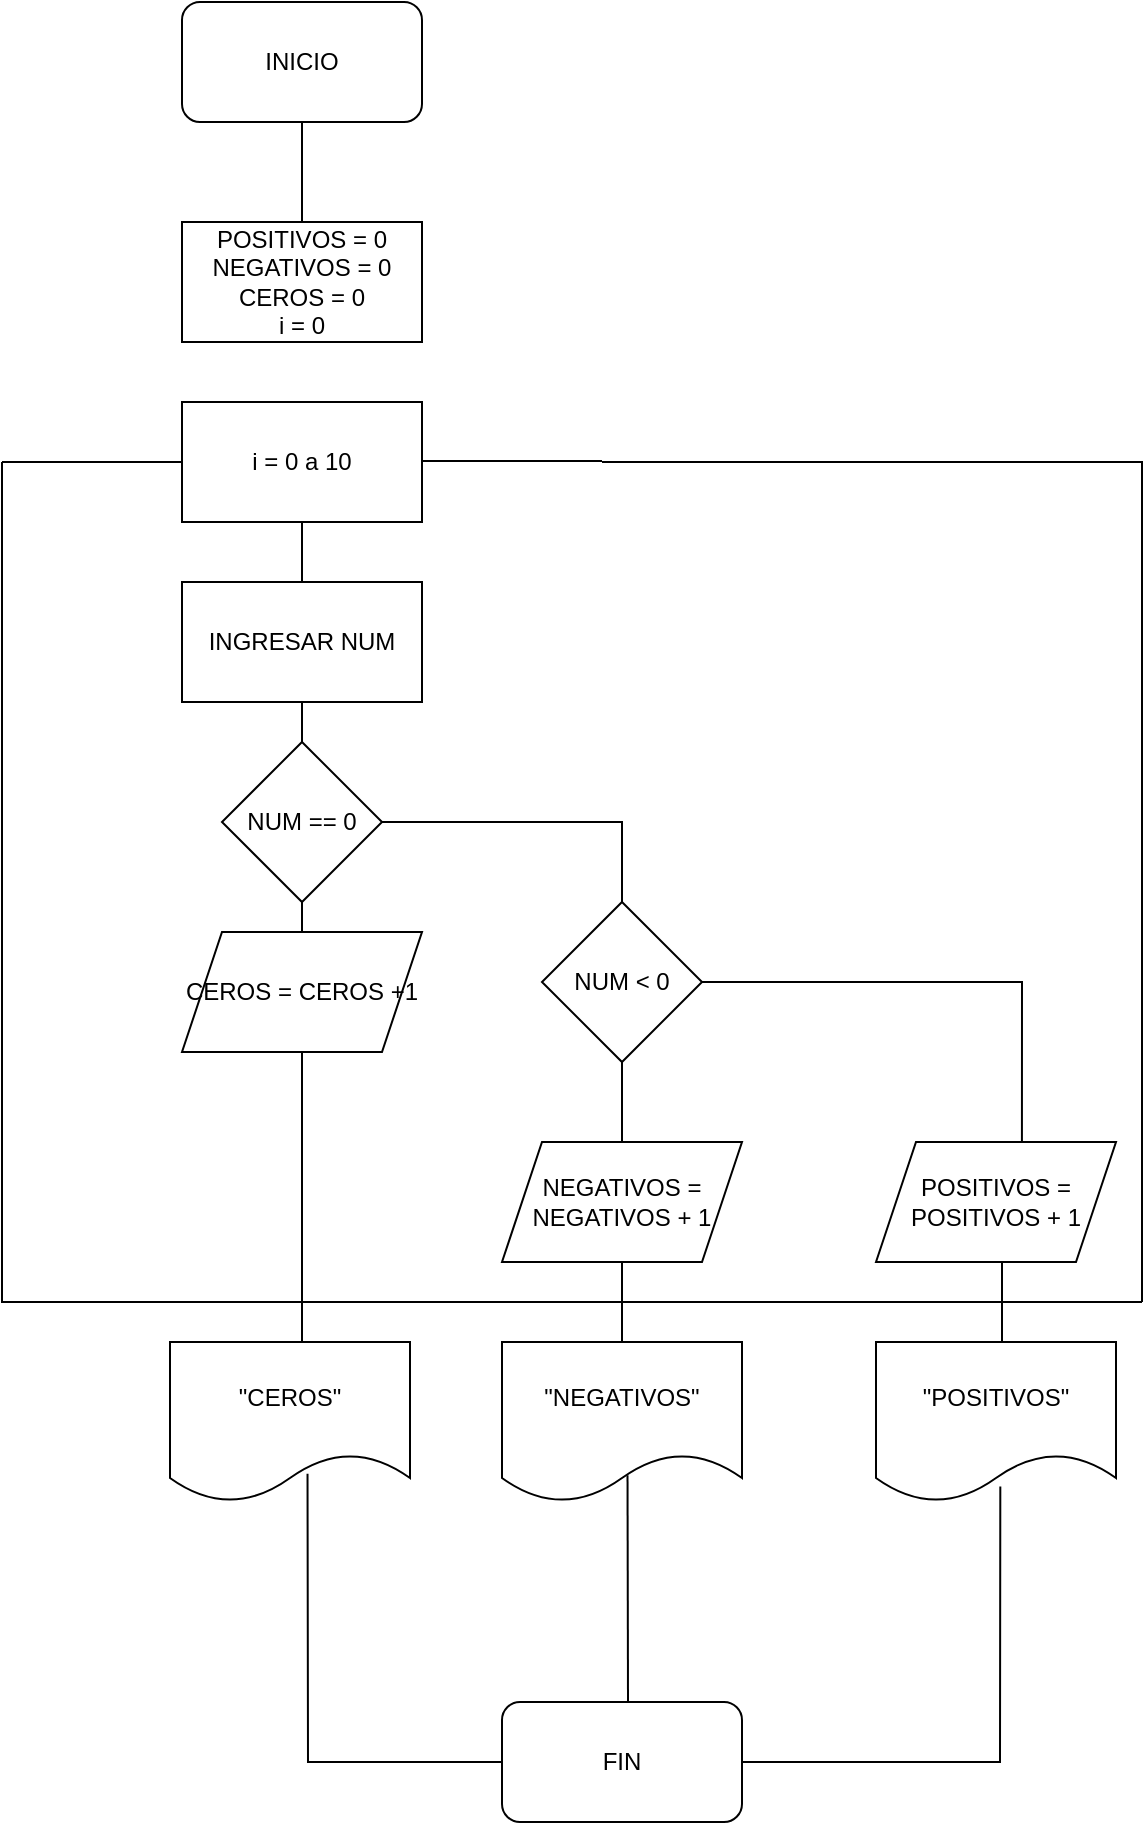 <mxfile version="17.4.6" type="device"><diagram id="WVewbVg55brbSOW8guGn" name="Page-1"><mxGraphModel dx="1038" dy="547" grid="1" gridSize="10" guides="1" tooltips="1" connect="1" arrows="1" fold="1" page="1" pageScale="1" pageWidth="827" pageHeight="1169" math="0" shadow="0"><root><mxCell id="0"/><mxCell id="1" parent="0"/><mxCell id="fauBWGZfY3jCesq0O5a2-1" value="INICIO" style="rounded=1;whiteSpace=wrap;html=1;" vertex="1" parent="1"><mxGeometry x="360" y="60" width="120" height="60" as="geometry"/></mxCell><mxCell id="fauBWGZfY3jCesq0O5a2-2" value="POSITIVOS = 0&lt;br&gt;NEGATIVOS = 0&lt;br&gt;CEROS = 0&lt;br&gt;i = 0" style="rounded=0;whiteSpace=wrap;html=1;" vertex="1" parent="1"><mxGeometry x="360" y="170" width="120" height="60" as="geometry"/></mxCell><mxCell id="fauBWGZfY3jCesq0O5a2-3" value="" style="endArrow=none;html=1;rounded=0;entryX=0.5;entryY=1;entryDx=0;entryDy=0;" edge="1" parent="1" target="fauBWGZfY3jCesq0O5a2-1"><mxGeometry width="50" height="50" relative="1" as="geometry"><mxPoint x="420" y="170" as="sourcePoint"/><mxPoint x="450" y="120" as="targetPoint"/></mxGeometry></mxCell><mxCell id="fauBWGZfY3jCesq0O5a2-4" value="i = 0 a 10" style="rounded=0;whiteSpace=wrap;html=1;" vertex="1" parent="1"><mxGeometry x="360" y="260" width="120" height="60" as="geometry"/></mxCell><mxCell id="fauBWGZfY3jCesq0O5a2-5" value="" style="endArrow=none;html=1;rounded=0;entryX=0;entryY=0.5;entryDx=0;entryDy=0;" edge="1" parent="1" target="fauBWGZfY3jCesq0O5a2-4"><mxGeometry width="50" height="50" relative="1" as="geometry"><mxPoint x="270" y="290" as="sourcePoint"/><mxPoint x="310" y="270" as="targetPoint"/></mxGeometry></mxCell><mxCell id="fauBWGZfY3jCesq0O5a2-7" value="" style="endArrow=none;html=1;rounded=0;entryX=0;entryY=0.5;entryDx=0;entryDy=0;" edge="1" parent="1"><mxGeometry width="50" height="50" relative="1" as="geometry"><mxPoint x="480" y="289.5" as="sourcePoint"/><mxPoint x="570" y="289.5" as="targetPoint"/></mxGeometry></mxCell><mxCell id="fauBWGZfY3jCesq0O5a2-8" value="" style="endArrow=none;html=1;rounded=0;entryX=0.5;entryY=1;entryDx=0;entryDy=0;" edge="1" parent="1" target="fauBWGZfY3jCesq0O5a2-4"><mxGeometry width="50" height="50" relative="1" as="geometry"><mxPoint x="420" y="360" as="sourcePoint"/><mxPoint x="460" y="330" as="targetPoint"/></mxGeometry></mxCell><mxCell id="fauBWGZfY3jCesq0O5a2-9" value="INGRESAR NUM" style="rounded=0;whiteSpace=wrap;html=1;" vertex="1" parent="1"><mxGeometry x="360" y="350" width="120" height="60" as="geometry"/></mxCell><mxCell id="fauBWGZfY3jCesq0O5a2-10" value="NUM == 0" style="rhombus;whiteSpace=wrap;html=1;" vertex="1" parent="1"><mxGeometry x="380" y="430" width="80" height="80" as="geometry"/></mxCell><mxCell id="fauBWGZfY3jCesq0O5a2-11" value="CEROS = CEROS +1" style="shape=parallelogram;perimeter=parallelogramPerimeter;whiteSpace=wrap;html=1;fixedSize=1;" vertex="1" parent="1"><mxGeometry x="360" y="525" width="120" height="60" as="geometry"/></mxCell><mxCell id="fauBWGZfY3jCesq0O5a2-12" value="&quot;CEROS&quot;" style="shape=document;whiteSpace=wrap;html=1;boundedLbl=1;" vertex="1" parent="1"><mxGeometry x="354" y="730" width="120" height="80" as="geometry"/></mxCell><mxCell id="fauBWGZfY3jCesq0O5a2-13" value="NUM &amp;lt; 0" style="rhombus;whiteSpace=wrap;html=1;" vertex="1" parent="1"><mxGeometry x="540" y="510" width="80" height="80" as="geometry"/></mxCell><mxCell id="fauBWGZfY3jCesq0O5a2-14" value="NEGATIVOS = NEGATIVOS + 1&lt;br&gt;" style="shape=parallelogram;perimeter=parallelogramPerimeter;whiteSpace=wrap;html=1;fixedSize=1;" vertex="1" parent="1"><mxGeometry x="520" y="630" width="120" height="60" as="geometry"/></mxCell><mxCell id="fauBWGZfY3jCesq0O5a2-15" value="&quot;NEGATIVOS&quot;" style="shape=document;whiteSpace=wrap;html=1;boundedLbl=1;" vertex="1" parent="1"><mxGeometry x="520" y="730" width="120" height="80" as="geometry"/></mxCell><mxCell id="fauBWGZfY3jCesq0O5a2-16" value="POSITIVOS = POSITIVOS + 1" style="shape=parallelogram;perimeter=parallelogramPerimeter;whiteSpace=wrap;html=1;fixedSize=1;" vertex="1" parent="1"><mxGeometry x="707" y="630" width="120" height="60" as="geometry"/></mxCell><mxCell id="fauBWGZfY3jCesq0O5a2-17" value="&quot;POSITIVOS&quot;" style="shape=document;whiteSpace=wrap;html=1;boundedLbl=1;" vertex="1" parent="1"><mxGeometry x="707" y="730" width="120" height="80" as="geometry"/></mxCell><mxCell id="fauBWGZfY3jCesq0O5a2-18" value="" style="endArrow=none;html=1;rounded=0;entryX=0.5;entryY=1;entryDx=0;entryDy=0;exitX=0.5;exitY=0;exitDx=0;exitDy=0;" edge="1" parent="1" source="fauBWGZfY3jCesq0O5a2-10" target="fauBWGZfY3jCesq0O5a2-9"><mxGeometry width="50" height="50" relative="1" as="geometry"><mxPoint x="380" y="460" as="sourcePoint"/><mxPoint x="430" y="410" as="targetPoint"/></mxGeometry></mxCell><mxCell id="fauBWGZfY3jCesq0O5a2-19" value="" style="endArrow=none;html=1;rounded=0;entryX=0.5;entryY=1;entryDx=0;entryDy=0;exitX=0.5;exitY=0;exitDx=0;exitDy=0;" edge="1" parent="1" source="fauBWGZfY3jCesq0O5a2-11" target="fauBWGZfY3jCesq0O5a2-10"><mxGeometry width="50" height="50" relative="1" as="geometry"><mxPoint x="310" y="560" as="sourcePoint"/><mxPoint x="360" y="510" as="targetPoint"/></mxGeometry></mxCell><mxCell id="fauBWGZfY3jCesq0O5a2-20" value="" style="endArrow=none;html=1;rounded=0;exitX=1;exitY=0.5;exitDx=0;exitDy=0;entryX=0.5;entryY=0;entryDx=0;entryDy=0;" edge="1" parent="1" source="fauBWGZfY3jCesq0O5a2-10" target="fauBWGZfY3jCesq0O5a2-13"><mxGeometry width="50" height="50" relative="1" as="geometry"><mxPoint x="500" y="500" as="sourcePoint"/><mxPoint x="550" y="450" as="targetPoint"/><Array as="points"><mxPoint x="580" y="470"/></Array></mxGeometry></mxCell><mxCell id="fauBWGZfY3jCesq0O5a2-21" value="" style="endArrow=none;html=1;rounded=0;" edge="1" parent="1" target="fauBWGZfY3jCesq0O5a2-13"><mxGeometry width="50" height="50" relative="1" as="geometry"><mxPoint x="580" y="630" as="sourcePoint"/><mxPoint x="630" y="590" as="targetPoint"/></mxGeometry></mxCell><mxCell id="fauBWGZfY3jCesq0O5a2-22" value="" style="endArrow=none;html=1;rounded=0;exitX=1;exitY=0.5;exitDx=0;exitDy=0;entryX=0.608;entryY=0;entryDx=0;entryDy=0;entryPerimeter=0;" edge="1" parent="1" source="fauBWGZfY3jCesq0O5a2-13" target="fauBWGZfY3jCesq0O5a2-16"><mxGeometry width="50" height="50" relative="1" as="geometry"><mxPoint x="660" y="600" as="sourcePoint"/><mxPoint x="710" y="550" as="targetPoint"/><Array as="points"><mxPoint x="780" y="550"/></Array></mxGeometry></mxCell><mxCell id="fauBWGZfY3jCesq0O5a2-25" value="" style="endArrow=none;html=1;rounded=0;entryX=0.5;entryY=1;entryDx=0;entryDy=0;" edge="1" parent="1" target="fauBWGZfY3jCesq0O5a2-11"><mxGeometry width="50" height="50" relative="1" as="geometry"><mxPoint x="420" y="730" as="sourcePoint"/><mxPoint x="450" y="660" as="targetPoint"/></mxGeometry></mxCell><mxCell id="fauBWGZfY3jCesq0O5a2-26" value="" style="endArrow=none;html=1;rounded=0;entryX=0.5;entryY=1;entryDx=0;entryDy=0;" edge="1" parent="1" source="fauBWGZfY3jCesq0O5a2-15" target="fauBWGZfY3jCesq0O5a2-14"><mxGeometry width="50" height="50" relative="1" as="geometry"><mxPoint x="560" y="740" as="sourcePoint"/><mxPoint x="610" y="690" as="targetPoint"/></mxGeometry></mxCell><mxCell id="fauBWGZfY3jCesq0O5a2-27" value="" style="endArrow=none;html=1;rounded=0;" edge="1" parent="1"><mxGeometry width="50" height="50" relative="1" as="geometry"><mxPoint x="770" y="730" as="sourcePoint"/><mxPoint x="770" y="690" as="targetPoint"/></mxGeometry></mxCell><mxCell id="fauBWGZfY3jCesq0O5a2-28" value="FIN" style="rounded=1;whiteSpace=wrap;html=1;" vertex="1" parent="1"><mxGeometry x="520" y="910" width="120" height="60" as="geometry"/></mxCell><mxCell id="fauBWGZfY3jCesq0O5a2-29" value="" style="endArrow=none;html=1;rounded=0;entryX=0.523;entryY=0.833;entryDx=0;entryDy=0;entryPerimeter=0;" edge="1" parent="1" target="fauBWGZfY3jCesq0O5a2-15"><mxGeometry width="50" height="50" relative="1" as="geometry"><mxPoint x="583" y="910" as="sourcePoint"/><mxPoint x="560" y="830" as="targetPoint"/></mxGeometry></mxCell><mxCell id="fauBWGZfY3jCesq0O5a2-30" value="" style="endArrow=none;html=1;rounded=0;exitX=0;exitY=0.5;exitDx=0;exitDy=0;entryX=0.573;entryY=0.823;entryDx=0;entryDy=0;entryPerimeter=0;" edge="1" parent="1" source="fauBWGZfY3jCesq0O5a2-28" target="fauBWGZfY3jCesq0O5a2-12"><mxGeometry width="50" height="50" relative="1" as="geometry"><mxPoint x="330" y="970" as="sourcePoint"/><mxPoint x="380" y="920" as="targetPoint"/><Array as="points"><mxPoint x="423" y="940"/></Array></mxGeometry></mxCell><mxCell id="fauBWGZfY3jCesq0O5a2-31" value="" style="endArrow=none;html=1;rounded=0;entryX=0.518;entryY=0.903;entryDx=0;entryDy=0;entryPerimeter=0;exitX=1;exitY=0.5;exitDx=0;exitDy=0;" edge="1" parent="1" source="fauBWGZfY3jCesq0O5a2-28" target="fauBWGZfY3jCesq0O5a2-17"><mxGeometry width="50" height="50" relative="1" as="geometry"><mxPoint x="760" y="920" as="sourcePoint"/><mxPoint x="810" y="870" as="targetPoint"/><Array as="points"><mxPoint x="769" y="940"/></Array></mxGeometry></mxCell><mxCell id="fauBWGZfY3jCesq0O5a2-32" value="" style="endArrow=none;html=1;rounded=0;" edge="1" parent="1"><mxGeometry width="50" height="50" relative="1" as="geometry"><mxPoint x="580" y="710" as="sourcePoint"/><mxPoint x="270" y="290" as="targetPoint"/><Array as="points"><mxPoint x="270" y="710"/></Array></mxGeometry></mxCell><mxCell id="fauBWGZfY3jCesq0O5a2-33" value="" style="endArrow=none;html=1;rounded=0;" edge="1" parent="1"><mxGeometry width="50" height="50" relative="1" as="geometry"><mxPoint x="570" y="290" as="sourcePoint"/><mxPoint x="840" y="710" as="targetPoint"/><Array as="points"><mxPoint x="840" y="290"/></Array></mxGeometry></mxCell><mxCell id="fauBWGZfY3jCesq0O5a2-34" value="" style="endArrow=none;html=1;rounded=0;" edge="1" parent="1"><mxGeometry width="50" height="50" relative="1" as="geometry"><mxPoint x="580" y="710" as="sourcePoint"/><mxPoint x="840" y="710" as="targetPoint"/><Array as="points"/></mxGeometry></mxCell></root></mxGraphModel></diagram></mxfile>